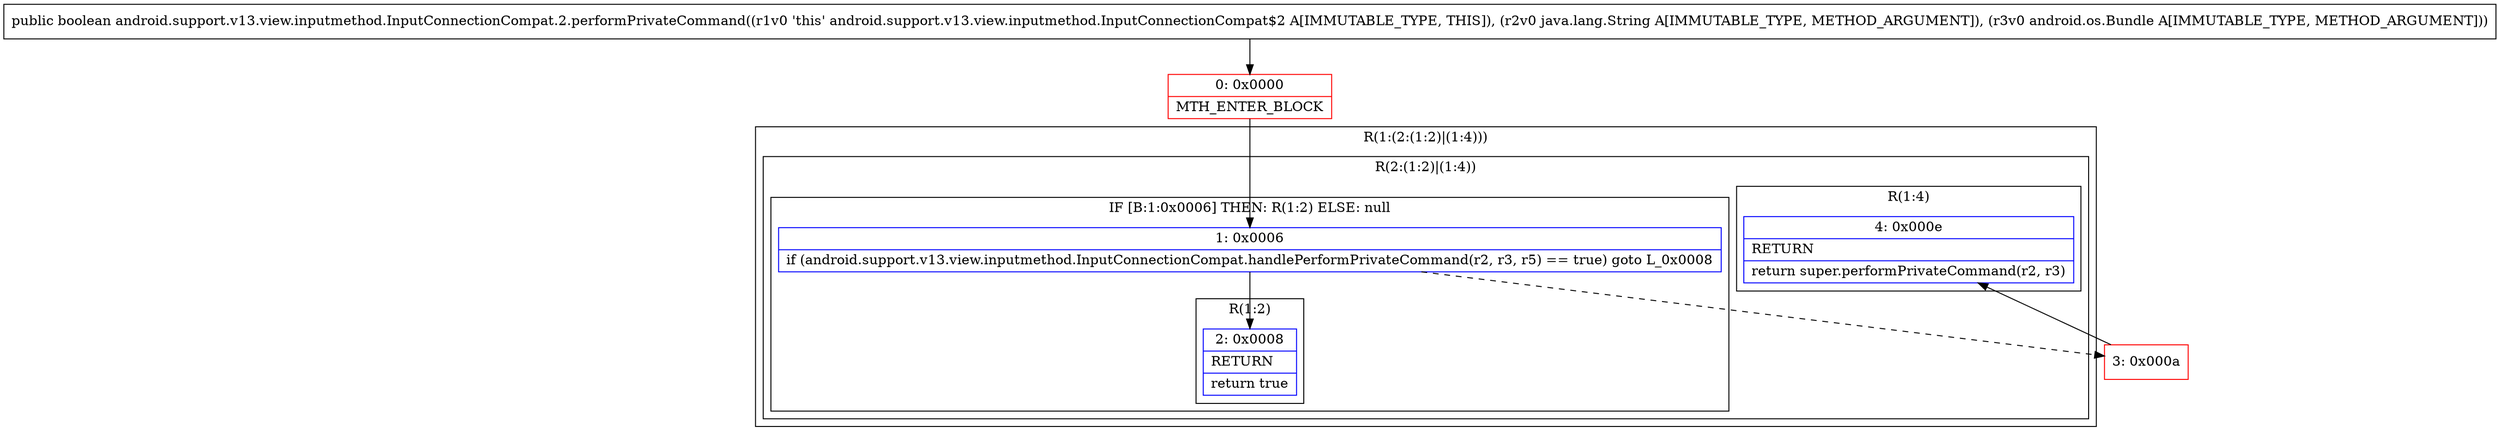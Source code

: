 digraph "CFG forandroid.support.v13.view.inputmethod.InputConnectionCompat.2.performPrivateCommand(Ljava\/lang\/String;Landroid\/os\/Bundle;)Z" {
subgraph cluster_Region_1113224113 {
label = "R(1:(2:(1:2)|(1:4)))";
node [shape=record,color=blue];
subgraph cluster_Region_697674356 {
label = "R(2:(1:2)|(1:4))";
node [shape=record,color=blue];
subgraph cluster_IfRegion_1957952129 {
label = "IF [B:1:0x0006] THEN: R(1:2) ELSE: null";
node [shape=record,color=blue];
Node_1 [shape=record,label="{1\:\ 0x0006|if (android.support.v13.view.inputmethod.InputConnectionCompat.handlePerformPrivateCommand(r2, r3, r5) == true) goto L_0x0008\l}"];
subgraph cluster_Region_824378602 {
label = "R(1:2)";
node [shape=record,color=blue];
Node_2 [shape=record,label="{2\:\ 0x0008|RETURN\l|return true\l}"];
}
}
subgraph cluster_Region_552943236 {
label = "R(1:4)";
node [shape=record,color=blue];
Node_4 [shape=record,label="{4\:\ 0x000e|RETURN\l|return super.performPrivateCommand(r2, r3)\l}"];
}
}
}
Node_0 [shape=record,color=red,label="{0\:\ 0x0000|MTH_ENTER_BLOCK\l}"];
Node_3 [shape=record,color=red,label="{3\:\ 0x000a}"];
MethodNode[shape=record,label="{public boolean android.support.v13.view.inputmethod.InputConnectionCompat.2.performPrivateCommand((r1v0 'this' android.support.v13.view.inputmethod.InputConnectionCompat$2 A[IMMUTABLE_TYPE, THIS]), (r2v0 java.lang.String A[IMMUTABLE_TYPE, METHOD_ARGUMENT]), (r3v0 android.os.Bundle A[IMMUTABLE_TYPE, METHOD_ARGUMENT])) }"];
MethodNode -> Node_0;
Node_1 -> Node_2;
Node_1 -> Node_3[style=dashed];
Node_0 -> Node_1;
Node_3 -> Node_4;
}

